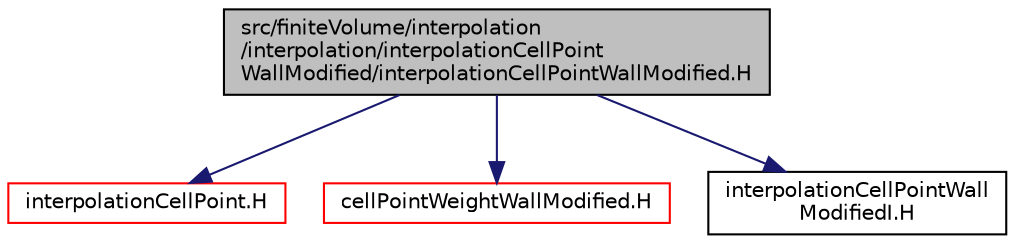 digraph "src/finiteVolume/interpolation/interpolation/interpolationCellPointWallModified/interpolationCellPointWallModified.H"
{
  bgcolor="transparent";
  edge [fontname="Helvetica",fontsize="10",labelfontname="Helvetica",labelfontsize="10"];
  node [fontname="Helvetica",fontsize="10",shape=record];
  Node1 [label="src/finiteVolume/interpolation\l/interpolation/interpolationCellPoint\lWallModified/interpolationCellPointWallModified.H",height=0.2,width=0.4,color="black", fillcolor="grey75", style="filled", fontcolor="black"];
  Node1 -> Node2 [color="midnightblue",fontsize="10",style="solid",fontname="Helvetica"];
  Node2 [label="interpolationCellPoint.H",height=0.2,width=0.4,color="red",URL="$a06091.html"];
  Node1 -> Node3 [color="midnightblue",fontsize="10",style="solid",fontname="Helvetica"];
  Node3 [label="cellPointWeightWallModified.H",height=0.2,width=0.4,color="red",URL="$a06100.html"];
  Node1 -> Node4 [color="midnightblue",fontsize="10",style="solid",fontname="Helvetica"];
  Node4 [label="interpolationCellPointWall\lModifiedI.H",height=0.2,width=0.4,color="black",URL="$a06103.html"];
}
